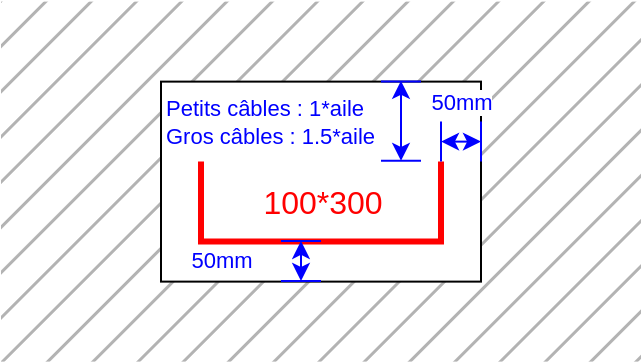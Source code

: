 <mxfile>
    <diagram id="mJU1Lrm6mV67JF1vKyu4" name="Page-1">
        <mxGraphModel dx="1393" dy="633" grid="1" gridSize="10" guides="1" tooltips="1" connect="1" arrows="1" fold="1" page="1" pageScale="1" pageWidth="850" pageHeight="1100" math="0" shadow="0">
            <root>
                <mxCell id="0"/>
                <mxCell id="1" parent="0"/>
                <mxCell id="2" value="" style="group" connectable="0" vertex="1" parent="1">
                    <mxGeometry x="27.5" y="257.812" width="320" height="180" as="geometry"/>
                </mxCell>
                <mxCell id="3" value="" style="rounded=0;whiteSpace=wrap;html=1;labelBackgroundColor=default;fontSize=16;fillStyle=hatch;fillColor=#B3B3B3;strokeColor=none;" vertex="1" parent="2">
                    <mxGeometry width="320" height="180" as="geometry"/>
                </mxCell>
                <mxCell id="4" value="" style="rounded=0;whiteSpace=wrap;html=1;labelBackgroundColor=default;fontSize=16;fillStyle=solid;fillColor=#FFFFFF;" vertex="1" parent="2">
                    <mxGeometry x="80" y="40" width="160" height="100" as="geometry"/>
                </mxCell>
                <mxCell id="5" value="" style="endArrow=none;html=1;rounded=0;strokeColor=#FF0000;fontSize=16;fontColor=#FF0000;strokeWidth=3;" edge="1" parent="2">
                    <mxGeometry width="50" height="50" relative="1" as="geometry">
                        <mxPoint x="220" y="80" as="sourcePoint"/>
                        <mxPoint x="100" y="80" as="targetPoint"/>
                        <Array as="points">
                            <mxPoint x="220" y="120"/>
                            <mxPoint x="100" y="120"/>
                        </Array>
                    </mxGeometry>
                </mxCell>
                <mxCell id="6" value="100*300" style="edgeLabel;html=1;align=center;verticalAlign=middle;resizable=0;points=[];fontSize=16;fontColor=#FF0000;" connectable="0" vertex="1" parent="5">
                    <mxGeometry x="0.059" y="2" relative="1" as="geometry">
                        <mxPoint x="6" y="-22" as="offset"/>
                    </mxGeometry>
                </mxCell>
                <mxCell id="7" value="50mm" style="text;html=1;strokeColor=none;fillColor=none;align=center;verticalAlign=middle;whiteSpace=wrap;rounded=0;fontSize=11;fontColor=#0000FF;labelBackgroundColor=default;" vertex="1" parent="2">
                    <mxGeometry x="200" y="40" width="60" height="20" as="geometry"/>
                </mxCell>
                <mxCell id="8" value="" style="group;rotation=90;" connectable="0" vertex="1" parent="2">
                    <mxGeometry x="220" y="60" width="20" height="20" as="geometry"/>
                </mxCell>
                <mxCell id="9" value="" style="endArrow=classic;startArrow=classic;html=1;rounded=0;labelBackgroundColor=none;fontSize=16;startSize=6;endSize=6;fontColor=#0000FF;strokeColor=#0000FF;" edge="1" parent="8">
                    <mxGeometry width="50" height="50" relative="1" as="geometry">
                        <mxPoint y="10" as="sourcePoint"/>
                        <mxPoint x="20" y="10" as="targetPoint"/>
                    </mxGeometry>
                </mxCell>
                <mxCell id="10" value="" style="endArrow=none;html=1;rounded=0;labelBackgroundColor=none;fontSize=16;startSize=6;endSize=6;fontColor=#0000FF;strokeColor=#0000FF;" edge="1" parent="8">
                    <mxGeometry width="50" height="50" relative="1" as="geometry">
                        <mxPoint x="20" y="20" as="sourcePoint"/>
                        <mxPoint x="20" as="targetPoint"/>
                    </mxGeometry>
                </mxCell>
                <mxCell id="11" value="" style="endArrow=none;html=1;rounded=0;labelBackgroundColor=none;fontSize=16;startSize=6;endSize=6;fontColor=#0000FF;strokeColor=#0000FF;" edge="1" parent="8">
                    <mxGeometry width="50" height="50" relative="1" as="geometry">
                        <mxPoint y="20" as="sourcePoint"/>
                        <mxPoint as="targetPoint"/>
                    </mxGeometry>
                </mxCell>
                <mxCell id="12" value="" style="endArrow=classic;startArrow=classic;html=1;rounded=0;labelBackgroundColor=none;fontSize=16;startSize=6;endSize=6;fontColor=#0000FF;strokeColor=#0000FF;" edge="1" parent="2">
                    <mxGeometry width="50" height="50" relative="1" as="geometry">
                        <mxPoint x="150" y="139.65" as="sourcePoint"/>
                        <mxPoint x="150" y="119.65" as="targetPoint"/>
                    </mxGeometry>
                </mxCell>
                <mxCell id="13" value="" style="endArrow=none;html=1;rounded=0;labelBackgroundColor=none;fontSize=16;startSize=6;endSize=6;fontColor=#0000FF;strokeColor=#0000FF;" edge="1" parent="2">
                    <mxGeometry width="50" height="50" relative="1" as="geometry">
                        <mxPoint x="160" y="119.65" as="sourcePoint"/>
                        <mxPoint x="140" y="119.65" as="targetPoint"/>
                    </mxGeometry>
                </mxCell>
                <mxCell id="14" value="" style="endArrow=none;html=1;rounded=0;labelBackgroundColor=none;fontSize=16;startSize=6;endSize=6;fontColor=#0000FF;strokeColor=#0000FF;" edge="1" parent="2">
                    <mxGeometry width="50" height="50" relative="1" as="geometry">
                        <mxPoint x="160" y="139.65" as="sourcePoint"/>
                        <mxPoint x="140" y="139.65" as="targetPoint"/>
                    </mxGeometry>
                </mxCell>
                <mxCell id="15" value="50mm" style="text;html=1;strokeColor=none;fillColor=none;align=center;verticalAlign=middle;whiteSpace=wrap;rounded=0;fontSize=11;fontColor=#0000FF;" vertex="1" parent="2">
                    <mxGeometry x="80" y="119.65" width="60" height="20" as="geometry"/>
                </mxCell>
                <mxCell id="16" value="" style="endArrow=classic;startArrow=classic;html=1;rounded=0;labelBackgroundColor=none;fontSize=16;startSize=6;endSize=6;fontColor=#0000FF;strokeColor=#0000FF;" edge="1" parent="2">
                    <mxGeometry width="50" height="50" relative="1" as="geometry">
                        <mxPoint x="200" y="79.62" as="sourcePoint"/>
                        <mxPoint x="200" y="39.62" as="targetPoint"/>
                    </mxGeometry>
                </mxCell>
                <mxCell id="17" value="" style="endArrow=none;html=1;rounded=0;labelBackgroundColor=none;fontSize=16;startSize=6;endSize=6;fontColor=#0000FF;strokeColor=#0000FF;" edge="1" parent="2">
                    <mxGeometry width="50" height="50" relative="1" as="geometry">
                        <mxPoint x="210" y="40.0" as="sourcePoint"/>
                        <mxPoint x="190" y="40.0" as="targetPoint"/>
                    </mxGeometry>
                </mxCell>
                <mxCell id="18" value="" style="endArrow=none;html=1;rounded=0;labelBackgroundColor=none;fontSize=16;startSize=6;endSize=6;fontColor=#0000FF;strokeColor=#0000FF;" edge="1" parent="2">
                    <mxGeometry width="50" height="50" relative="1" as="geometry">
                        <mxPoint x="210" y="79.62" as="sourcePoint"/>
                        <mxPoint x="190" y="79.62" as="targetPoint"/>
                    </mxGeometry>
                </mxCell>
                <mxCell id="19" value="&lt;div style=&quot;&quot;&gt;&lt;span style=&quot;background-color: initial;&quot;&gt;Petits câbles : 1*aile&lt;/span&gt;&lt;/div&gt;&lt;div style=&quot;&quot;&gt;&lt;span style=&quot;background-color: initial;&quot;&gt;Gros câbles : 1.5*aile&lt;/span&gt;&lt;/div&gt;" style="text;html=1;strokeColor=none;fillColor=none;align=left;verticalAlign=middle;whiteSpace=wrap;rounded=0;fontSize=11;fontColor=#0000FF;" vertex="1" parent="2">
                    <mxGeometry x="80" y="40" width="120" height="40" as="geometry"/>
                </mxCell>
            </root>
        </mxGraphModel>
    </diagram>
</mxfile>
